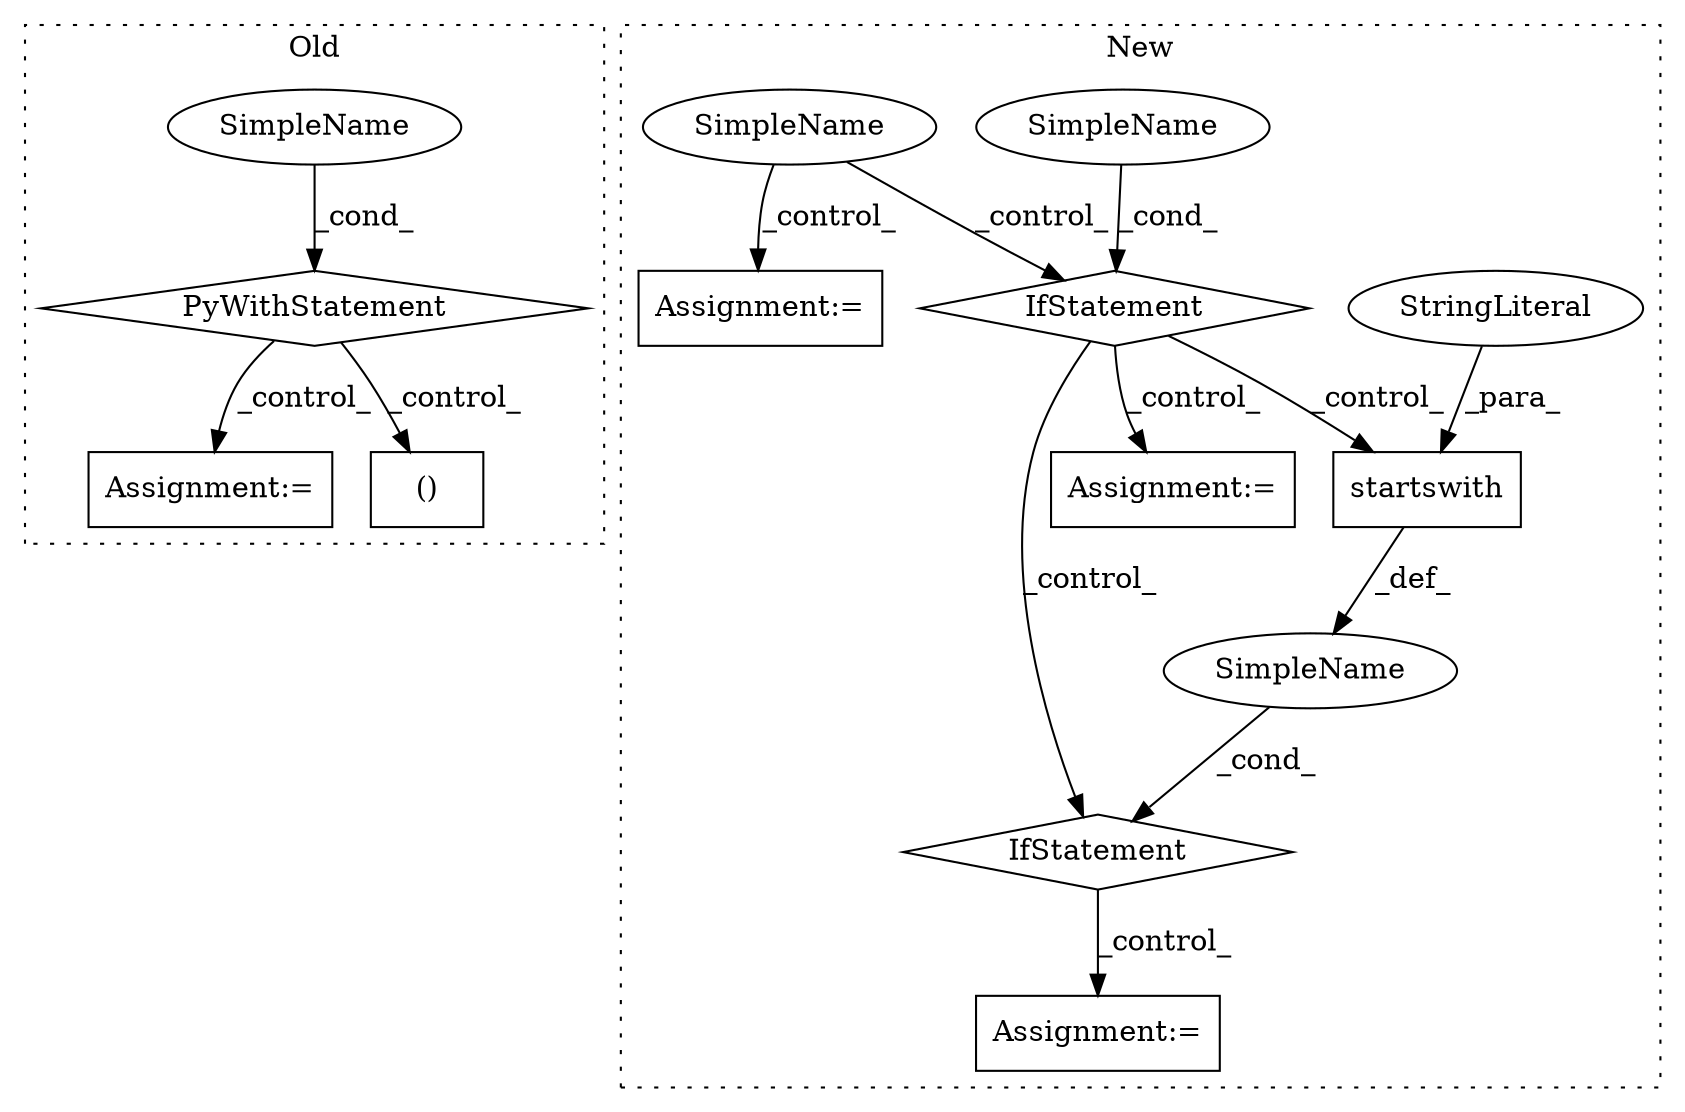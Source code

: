 digraph G {
subgraph cluster0 {
1 [label="PyWithStatement" a="104" s="7463,7508" l="10,2" shape="diamond"];
7 [label="Assignment:=" a="7" s="10842" l="1" shape="box"];
8 [label="SimpleName" a="42" s="" l="" shape="ellipse"];
9 [label="()" a="106" s="11211" l="50" shape="box"];
label = "Old";
style="dotted";
}
subgraph cluster1 {
2 [label="startswith" a="32" s="11892,11914" l="11,1" shape="box"];
3 [label="IfStatement" a="25" s="11883,11915" l="4,2" shape="diamond"];
4 [label="StringLiteral" a="45" s="11903" l="11" shape="ellipse"];
5 [label="Assignment:=" a="7" s="11999" l="1" shape="box"];
6 [label="SimpleName" a="42" s="" l="" shape="ellipse"];
10 [label="IfStatement" a="25" s="11793,11818" l="4,2" shape="diamond"];
11 [label="SimpleName" a="42" s="" l="" shape="ellipse"];
12 [label="SimpleName" a="42" s="" l="" shape="ellipse"];
13 [label="Assignment:=" a="7" s="11693" l="1" shape="box"];
14 [label="Assignment:=" a="7" s="11848" l="1" shape="box"];
label = "New";
style="dotted";
}
1 -> 7 [label="_control_"];
1 -> 9 [label="_control_"];
2 -> 6 [label="_def_"];
3 -> 5 [label="_control_"];
4 -> 2 [label="_para_"];
6 -> 3 [label="_cond_"];
8 -> 1 [label="_cond_"];
10 -> 2 [label="_control_"];
10 -> 3 [label="_control_"];
10 -> 14 [label="_control_"];
11 -> 10 [label="_cond_"];
12 -> 10 [label="_control_"];
12 -> 13 [label="_control_"];
}